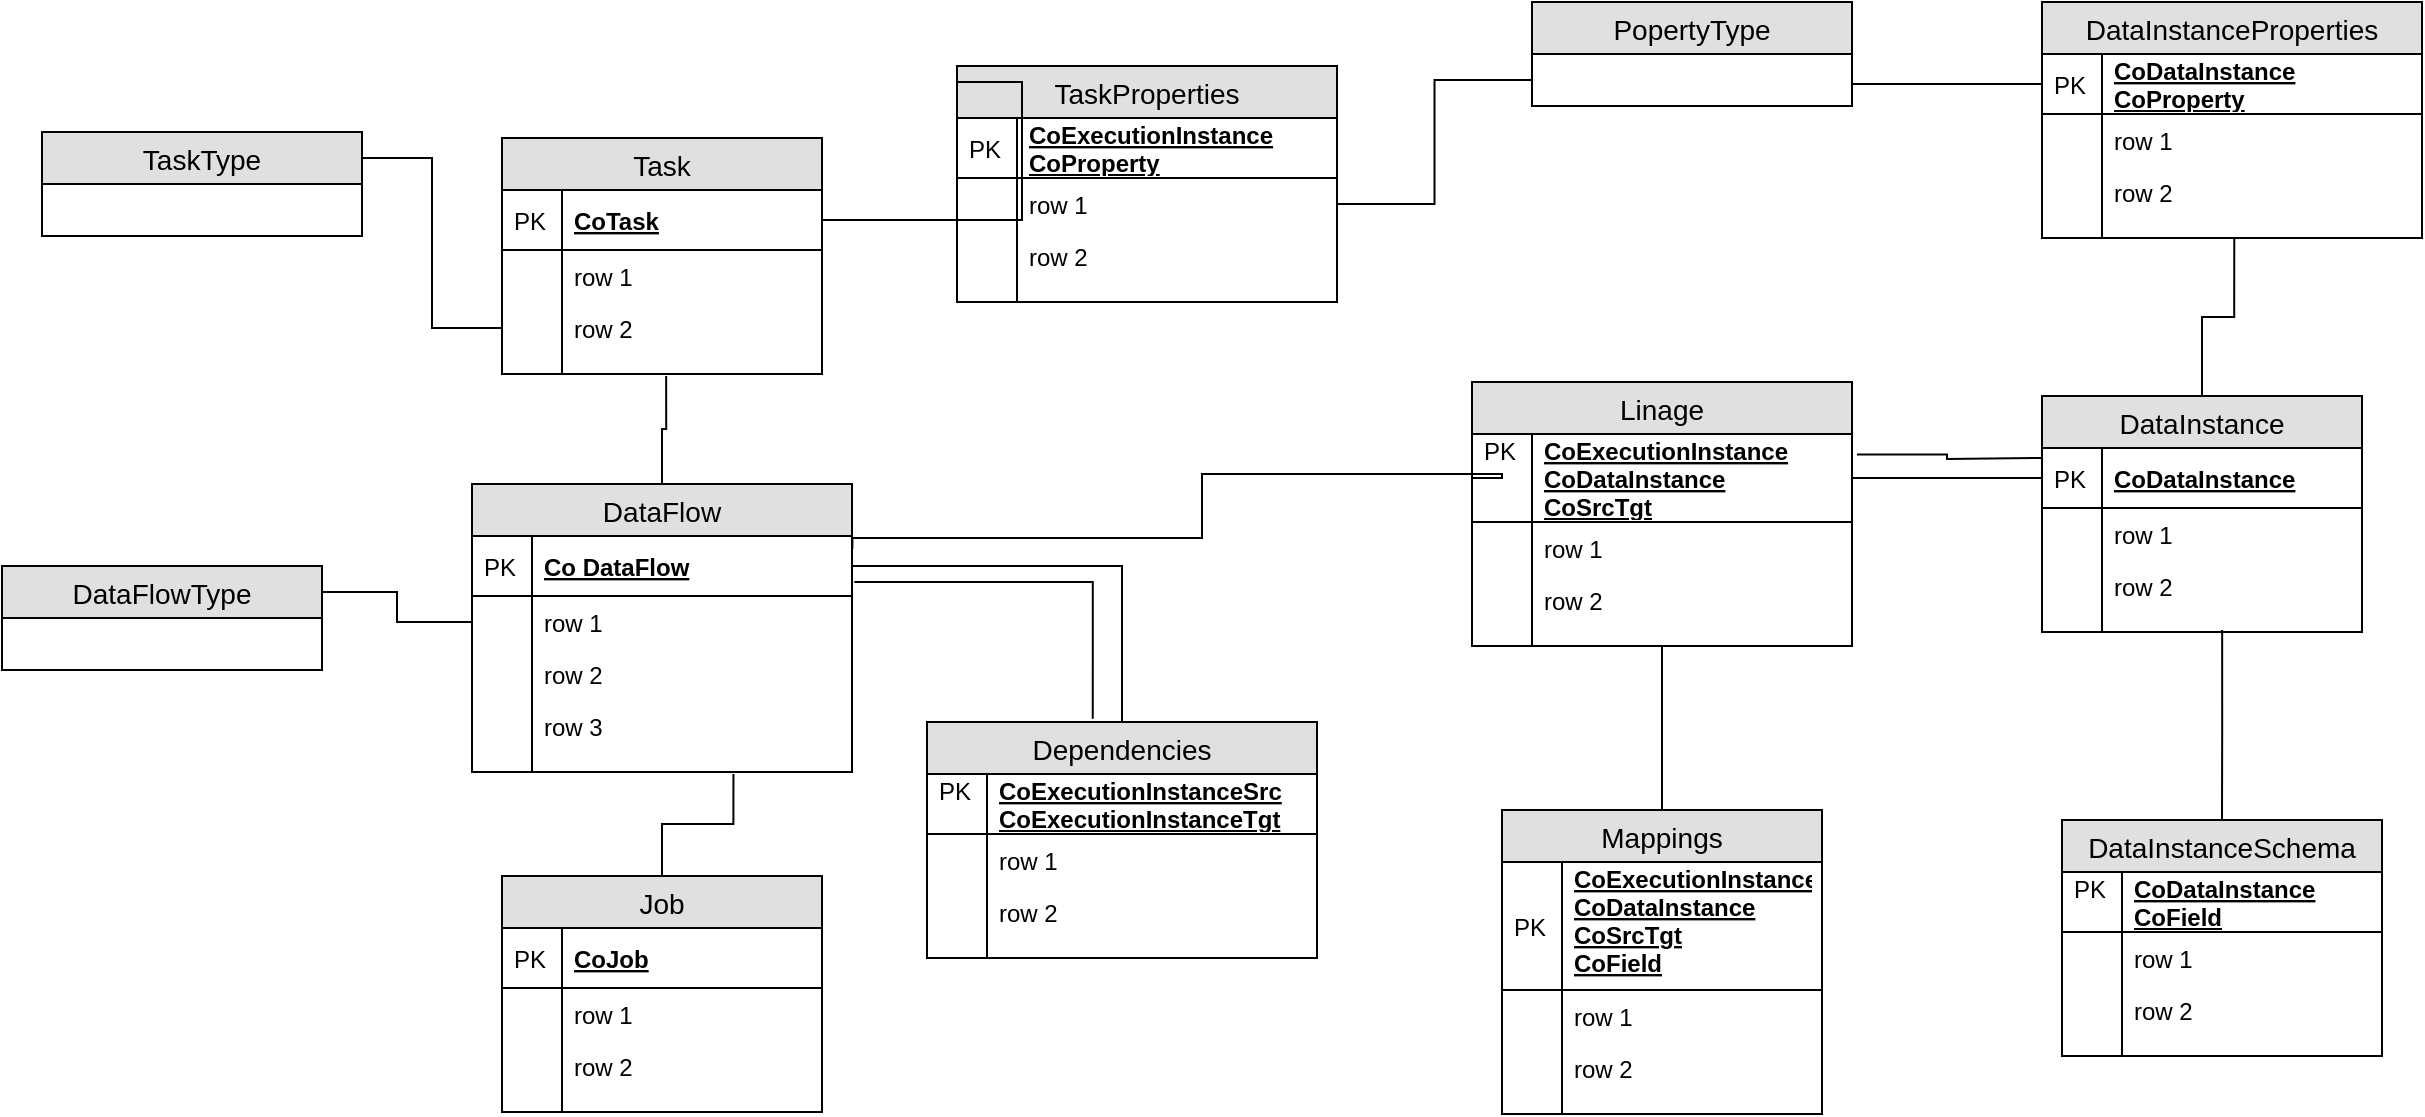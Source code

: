 <mxfile version="10.7.1" type="github"><diagram id="mMgrEiA7Ok8f881wWV8T" name="Page-1"><mxGraphModel dx="1350" dy="550" grid="1" gridSize="10" guides="1" tooltips="1" connect="1" arrows="1" fold="1" page="1" pageScale="1" pageWidth="2336" pageHeight="1654" math="0" shadow="0"><root><mxCell id="0"/><mxCell id="1" parent="0"/><mxCell id="DEgRnnVowmYZ0ATq1yuf-117" value="" style="edgeStyle=orthogonalEdgeStyle;rounded=0;orthogonalLoop=1;jettySize=auto;html=1;entryX=0.688;entryY=1.1;entryDx=0;entryDy=0;endArrow=none;endFill=0;entryPerimeter=0;" parent="1" source="DEgRnnVowmYZ0ATq1yuf-1" target="DEgRnnVowmYZ0ATq1yuf-25" edge="1"><mxGeometry relative="1" as="geometry"/></mxCell><mxCell id="DEgRnnVowmYZ0ATq1yuf-1" value="Job" style="swimlane;fontStyle=0;childLayout=stackLayout;horizontal=1;startSize=26;fillColor=#e0e0e0;horizontalStack=0;resizeParent=1;resizeParentMax=0;resizeLast=0;collapsible=1;marginBottom=0;swimlaneFillColor=#ffffff;align=center;fontSize=14;" parent="1" vertex="1"><mxGeometry x="290" y="469" width="160" height="118" as="geometry"/></mxCell><mxCell id="DEgRnnVowmYZ0ATq1yuf-2" value="CoJob" style="shape=partialRectangle;top=0;left=0;right=0;bottom=1;align=left;verticalAlign=middle;fillColor=none;spacingLeft=34;spacingRight=4;overflow=hidden;rotatable=0;points=[[0,0.5],[1,0.5]];portConstraint=eastwest;dropTarget=0;fontStyle=5;fontSize=12;" parent="DEgRnnVowmYZ0ATq1yuf-1" vertex="1"><mxGeometry y="26" width="160" height="30" as="geometry"/></mxCell><mxCell id="DEgRnnVowmYZ0ATq1yuf-3" value="PK" style="shape=partialRectangle;top=0;left=0;bottom=0;fillColor=none;align=left;verticalAlign=middle;spacingLeft=4;spacingRight=4;overflow=hidden;rotatable=0;points=[];portConstraint=eastwest;part=1;fontSize=12;" parent="DEgRnnVowmYZ0ATq1yuf-2" vertex="1" connectable="0"><mxGeometry width="30" height="30" as="geometry"/></mxCell><mxCell id="DEgRnnVowmYZ0ATq1yuf-4" value="row 1" style="shape=partialRectangle;top=0;left=0;right=0;bottom=0;align=left;verticalAlign=top;fillColor=none;spacingLeft=34;spacingRight=4;overflow=hidden;rotatable=0;points=[[0,0.5],[1,0.5]];portConstraint=eastwest;dropTarget=0;fontSize=12;" parent="DEgRnnVowmYZ0ATq1yuf-1" vertex="1"><mxGeometry y="56" width="160" height="26" as="geometry"/></mxCell><mxCell id="DEgRnnVowmYZ0ATq1yuf-5" value="" style="shape=partialRectangle;top=0;left=0;bottom=0;fillColor=none;align=left;verticalAlign=top;spacingLeft=4;spacingRight=4;overflow=hidden;rotatable=0;points=[];portConstraint=eastwest;part=1;fontSize=12;" parent="DEgRnnVowmYZ0ATq1yuf-4" vertex="1" connectable="0"><mxGeometry width="30" height="26" as="geometry"/></mxCell><mxCell id="DEgRnnVowmYZ0ATq1yuf-6" value="row 2" style="shape=partialRectangle;top=0;left=0;right=0;bottom=0;align=left;verticalAlign=top;fillColor=none;spacingLeft=34;spacingRight=4;overflow=hidden;rotatable=0;points=[[0,0.5],[1,0.5]];portConstraint=eastwest;dropTarget=0;fontSize=12;" parent="DEgRnnVowmYZ0ATq1yuf-1" vertex="1"><mxGeometry y="82" width="160" height="26" as="geometry"/></mxCell><mxCell id="DEgRnnVowmYZ0ATq1yuf-7" value="" style="shape=partialRectangle;top=0;left=0;bottom=0;fillColor=none;align=left;verticalAlign=top;spacingLeft=4;spacingRight=4;overflow=hidden;rotatable=0;points=[];portConstraint=eastwest;part=1;fontSize=12;" parent="DEgRnnVowmYZ0ATq1yuf-6" vertex="1" connectable="0"><mxGeometry width="30" height="26" as="geometry"/></mxCell><mxCell id="DEgRnnVowmYZ0ATq1yuf-10" value="" style="shape=partialRectangle;top=0;left=0;right=0;bottom=0;align=left;verticalAlign=top;fillColor=none;spacingLeft=34;spacingRight=4;overflow=hidden;rotatable=0;points=[[0,0.5],[1,0.5]];portConstraint=eastwest;dropTarget=0;fontSize=12;" parent="DEgRnnVowmYZ0ATq1yuf-1" vertex="1"><mxGeometry y="108" width="160" height="10" as="geometry"/></mxCell><mxCell id="DEgRnnVowmYZ0ATq1yuf-11" value="" style="shape=partialRectangle;top=0;left=0;bottom=0;fillColor=none;align=left;verticalAlign=top;spacingLeft=4;spacingRight=4;overflow=hidden;rotatable=0;points=[];portConstraint=eastwest;part=1;fontSize=12;" parent="DEgRnnVowmYZ0ATq1yuf-10" vertex="1" connectable="0"><mxGeometry width="30" height="10" as="geometry"/></mxCell><mxCell id="DEgRnnVowmYZ0ATq1yuf-16" value="DataFlow" style="swimlane;fontStyle=0;childLayout=stackLayout;horizontal=1;startSize=26;fillColor=#e0e0e0;horizontalStack=0;resizeParent=1;resizeParentMax=0;resizeLast=0;collapsible=1;marginBottom=0;swimlaneFillColor=#ffffff;align=center;fontSize=14;" parent="1" vertex="1"><mxGeometry x="275" y="273" width="190" height="144" as="geometry"/></mxCell><mxCell id="DEgRnnVowmYZ0ATq1yuf-17" value="Co DataFlow" style="shape=partialRectangle;top=0;left=0;right=0;bottom=1;align=left;verticalAlign=middle;fillColor=none;spacingLeft=34;spacingRight=4;overflow=hidden;rotatable=0;points=[[0,0.5],[1,0.5]];portConstraint=eastwest;dropTarget=0;fontStyle=5;fontSize=12;" parent="DEgRnnVowmYZ0ATq1yuf-16" vertex="1"><mxGeometry y="26" width="190" height="30" as="geometry"/></mxCell><mxCell id="DEgRnnVowmYZ0ATq1yuf-18" value="PK" style="shape=partialRectangle;top=0;left=0;bottom=0;fillColor=none;align=left;verticalAlign=middle;spacingLeft=4;spacingRight=4;overflow=hidden;rotatable=0;points=[];portConstraint=eastwest;part=1;fontSize=12;" parent="DEgRnnVowmYZ0ATq1yuf-17" vertex="1" connectable="0"><mxGeometry width="30" height="30" as="geometry"/></mxCell><mxCell id="DEgRnnVowmYZ0ATq1yuf-19" value="row 1" style="shape=partialRectangle;top=0;left=0;right=0;bottom=0;align=left;verticalAlign=top;fillColor=none;spacingLeft=34;spacingRight=4;overflow=hidden;rotatable=0;points=[[0,0.5],[1,0.5]];portConstraint=eastwest;dropTarget=0;fontSize=12;" parent="DEgRnnVowmYZ0ATq1yuf-16" vertex="1"><mxGeometry y="56" width="190" height="26" as="geometry"/></mxCell><mxCell id="DEgRnnVowmYZ0ATq1yuf-20" value="" style="shape=partialRectangle;top=0;left=0;bottom=0;fillColor=none;align=left;verticalAlign=top;spacingLeft=4;spacingRight=4;overflow=hidden;rotatable=0;points=[];portConstraint=eastwest;part=1;fontSize=12;" parent="DEgRnnVowmYZ0ATq1yuf-19" vertex="1" connectable="0"><mxGeometry width="30" height="26" as="geometry"/></mxCell><mxCell id="DEgRnnVowmYZ0ATq1yuf-21" value="row 2" style="shape=partialRectangle;top=0;left=0;right=0;bottom=0;align=left;verticalAlign=top;fillColor=none;spacingLeft=34;spacingRight=4;overflow=hidden;rotatable=0;points=[[0,0.5],[1,0.5]];portConstraint=eastwest;dropTarget=0;fontSize=12;" parent="DEgRnnVowmYZ0ATq1yuf-16" vertex="1"><mxGeometry y="82" width="190" height="26" as="geometry"/></mxCell><mxCell id="DEgRnnVowmYZ0ATq1yuf-22" value="" style="shape=partialRectangle;top=0;left=0;bottom=0;fillColor=none;align=left;verticalAlign=top;spacingLeft=4;spacingRight=4;overflow=hidden;rotatable=0;points=[];portConstraint=eastwest;part=1;fontSize=12;" parent="DEgRnnVowmYZ0ATq1yuf-21" vertex="1" connectable="0"><mxGeometry width="30" height="26" as="geometry"/></mxCell><mxCell id="DEgRnnVowmYZ0ATq1yuf-23" value="row 3" style="shape=partialRectangle;top=0;left=0;right=0;bottom=0;align=left;verticalAlign=top;fillColor=none;spacingLeft=34;spacingRight=4;overflow=hidden;rotatable=0;points=[[0,0.5],[1,0.5]];portConstraint=eastwest;dropTarget=0;fontSize=12;" parent="DEgRnnVowmYZ0ATq1yuf-16" vertex="1"><mxGeometry y="108" width="190" height="26" as="geometry"/></mxCell><mxCell id="DEgRnnVowmYZ0ATq1yuf-24" value="" style="shape=partialRectangle;top=0;left=0;bottom=0;fillColor=none;align=left;verticalAlign=top;spacingLeft=4;spacingRight=4;overflow=hidden;rotatable=0;points=[];portConstraint=eastwest;part=1;fontSize=12;" parent="DEgRnnVowmYZ0ATq1yuf-23" vertex="1" connectable="0"><mxGeometry width="30" height="26" as="geometry"/></mxCell><mxCell id="DEgRnnVowmYZ0ATq1yuf-25" value="" style="shape=partialRectangle;top=0;left=0;right=0;bottom=0;align=left;verticalAlign=top;fillColor=none;spacingLeft=34;spacingRight=4;overflow=hidden;rotatable=0;points=[[0,0.5],[1,0.5]];portConstraint=eastwest;dropTarget=0;fontSize=12;" parent="DEgRnnVowmYZ0ATq1yuf-16" vertex="1"><mxGeometry y="134" width="190" height="10" as="geometry"/></mxCell><mxCell id="DEgRnnVowmYZ0ATq1yuf-26" value="" style="shape=partialRectangle;top=0;left=0;bottom=0;fillColor=none;align=left;verticalAlign=top;spacingLeft=4;spacingRight=4;overflow=hidden;rotatable=0;points=[];portConstraint=eastwest;part=1;fontSize=12;" parent="DEgRnnVowmYZ0ATq1yuf-25" vertex="1" connectable="0"><mxGeometry width="30" height="10" as="geometry"/></mxCell><mxCell id="DEgRnnVowmYZ0ATq1yuf-118" style="edgeStyle=orthogonalEdgeStyle;rounded=0;orthogonalLoop=1;jettySize=auto;html=1;exitX=0.513;exitY=1.1;exitDx=0;exitDy=0;entryX=0.5;entryY=0;entryDx=0;entryDy=0;endArrow=none;endFill=0;exitPerimeter=0;" parent="1" source="DEgRnnVowmYZ0ATq1yuf-36" target="DEgRnnVowmYZ0ATq1yuf-16" edge="1"><mxGeometry relative="1" as="geometry"/></mxCell><mxCell id="DEgRnnVowmYZ0ATq1yuf-27" value="Task" style="swimlane;fontStyle=0;childLayout=stackLayout;horizontal=1;startSize=26;fillColor=#e0e0e0;horizontalStack=0;resizeParent=1;resizeParentMax=0;resizeLast=0;collapsible=1;marginBottom=0;swimlaneFillColor=#ffffff;align=center;fontSize=14;" parent="1" vertex="1"><mxGeometry x="290" y="100" width="160" height="118" as="geometry"/></mxCell><mxCell id="DEgRnnVowmYZ0ATq1yuf-28" value="CoTask" style="shape=partialRectangle;top=0;left=0;right=0;bottom=1;align=left;verticalAlign=middle;fillColor=none;spacingLeft=34;spacingRight=4;overflow=hidden;rotatable=0;points=[[0,0.5],[1,0.5]];portConstraint=eastwest;dropTarget=0;fontStyle=5;fontSize=12;" parent="DEgRnnVowmYZ0ATq1yuf-27" vertex="1"><mxGeometry y="26" width="160" height="30" as="geometry"/></mxCell><mxCell id="DEgRnnVowmYZ0ATq1yuf-29" value="PK" style="shape=partialRectangle;top=0;left=0;bottom=0;fillColor=none;align=left;verticalAlign=middle;spacingLeft=4;spacingRight=4;overflow=hidden;rotatable=0;points=[];portConstraint=eastwest;part=1;fontSize=12;" parent="DEgRnnVowmYZ0ATq1yuf-28" vertex="1" connectable="0"><mxGeometry width="30" height="30" as="geometry"/></mxCell><mxCell id="DEgRnnVowmYZ0ATq1yuf-30" value="row 1" style="shape=partialRectangle;top=0;left=0;right=0;bottom=0;align=left;verticalAlign=top;fillColor=none;spacingLeft=34;spacingRight=4;overflow=hidden;rotatable=0;points=[[0,0.5],[1,0.5]];portConstraint=eastwest;dropTarget=0;fontSize=12;" parent="DEgRnnVowmYZ0ATq1yuf-27" vertex="1"><mxGeometry y="56" width="160" height="26" as="geometry"/></mxCell><mxCell id="DEgRnnVowmYZ0ATq1yuf-31" value="" style="shape=partialRectangle;top=0;left=0;bottom=0;fillColor=none;align=left;verticalAlign=top;spacingLeft=4;spacingRight=4;overflow=hidden;rotatable=0;points=[];portConstraint=eastwest;part=1;fontSize=12;" parent="DEgRnnVowmYZ0ATq1yuf-30" vertex="1" connectable="0"><mxGeometry width="30" height="26" as="geometry"/></mxCell><mxCell id="DEgRnnVowmYZ0ATq1yuf-32" value="row 2" style="shape=partialRectangle;top=0;left=0;right=0;bottom=0;align=left;verticalAlign=top;fillColor=none;spacingLeft=34;spacingRight=4;overflow=hidden;rotatable=0;points=[[0,0.5],[1,0.5]];portConstraint=eastwest;dropTarget=0;fontSize=12;" parent="DEgRnnVowmYZ0ATq1yuf-27" vertex="1"><mxGeometry y="82" width="160" height="26" as="geometry"/></mxCell><mxCell id="DEgRnnVowmYZ0ATq1yuf-33" value="" style="shape=partialRectangle;top=0;left=0;bottom=0;fillColor=none;align=left;verticalAlign=top;spacingLeft=4;spacingRight=4;overflow=hidden;rotatable=0;points=[];portConstraint=eastwest;part=1;fontSize=12;" parent="DEgRnnVowmYZ0ATq1yuf-32" vertex="1" connectable="0"><mxGeometry width="30" height="26" as="geometry"/></mxCell><mxCell id="DEgRnnVowmYZ0ATq1yuf-36" value="" style="shape=partialRectangle;top=0;left=0;right=0;bottom=0;align=left;verticalAlign=top;fillColor=none;spacingLeft=34;spacingRight=4;overflow=hidden;rotatable=0;points=[[0,0.5],[1,0.5]];portConstraint=eastwest;dropTarget=0;fontSize=12;" parent="DEgRnnVowmYZ0ATq1yuf-27" vertex="1"><mxGeometry y="108" width="160" height="10" as="geometry"/></mxCell><mxCell id="DEgRnnVowmYZ0ATq1yuf-37" value="" style="shape=partialRectangle;top=0;left=0;bottom=0;fillColor=none;align=left;verticalAlign=top;spacingLeft=4;spacingRight=4;overflow=hidden;rotatable=0;points=[];portConstraint=eastwest;part=1;fontSize=12;" parent="DEgRnnVowmYZ0ATq1yuf-36" vertex="1" connectable="0"><mxGeometry width="30" height="10" as="geometry"/></mxCell><mxCell id="DEgRnnVowmYZ0ATq1yuf-38" value="Dependencies" style="swimlane;fontStyle=0;childLayout=stackLayout;horizontal=1;startSize=26;fillColor=#e0e0e0;horizontalStack=0;resizeParent=1;resizeParentMax=0;resizeLast=0;collapsible=1;marginBottom=0;swimlaneFillColor=#ffffff;align=center;fontSize=14;" parent="1" vertex="1"><mxGeometry x="502.5" y="392" width="195" height="118" as="geometry"/></mxCell><mxCell id="DEgRnnVowmYZ0ATq1yuf-39" value="CoExecutionInstanceSrc&#10;CoExecutionInstanceTgt&#10;" style="shape=partialRectangle;top=0;left=0;right=0;bottom=1;align=left;verticalAlign=middle;fillColor=none;spacingLeft=34;spacingRight=4;overflow=hidden;rotatable=0;points=[[0,0.5],[1,0.5]];portConstraint=eastwest;dropTarget=0;fontStyle=5;fontSize=12;" parent="DEgRnnVowmYZ0ATq1yuf-38" vertex="1"><mxGeometry y="26" width="195" height="30" as="geometry"/></mxCell><mxCell id="DEgRnnVowmYZ0ATq1yuf-40" value="PK&#10;" style="shape=partialRectangle;top=0;left=0;bottom=0;fillColor=none;align=left;verticalAlign=middle;spacingLeft=4;spacingRight=4;overflow=hidden;rotatable=0;points=[];portConstraint=eastwest;part=1;fontSize=12;" parent="DEgRnnVowmYZ0ATq1yuf-39" vertex="1" connectable="0"><mxGeometry width="30" height="30" as="geometry"/></mxCell><mxCell id="DEgRnnVowmYZ0ATq1yuf-41" value="row 1" style="shape=partialRectangle;top=0;left=0;right=0;bottom=0;align=left;verticalAlign=top;fillColor=none;spacingLeft=34;spacingRight=4;overflow=hidden;rotatable=0;points=[[0,0.5],[1,0.5]];portConstraint=eastwest;dropTarget=0;fontSize=12;" parent="DEgRnnVowmYZ0ATq1yuf-38" vertex="1"><mxGeometry y="56" width="195" height="26" as="geometry"/></mxCell><mxCell id="DEgRnnVowmYZ0ATq1yuf-42" value="" style="shape=partialRectangle;top=0;left=0;bottom=0;fillColor=none;align=left;verticalAlign=top;spacingLeft=4;spacingRight=4;overflow=hidden;rotatable=0;points=[];portConstraint=eastwest;part=1;fontSize=12;" parent="DEgRnnVowmYZ0ATq1yuf-41" vertex="1" connectable="0"><mxGeometry width="30" height="26" as="geometry"/></mxCell><mxCell id="DEgRnnVowmYZ0ATq1yuf-43" value="row 2" style="shape=partialRectangle;top=0;left=0;right=0;bottom=0;align=left;verticalAlign=top;fillColor=none;spacingLeft=34;spacingRight=4;overflow=hidden;rotatable=0;points=[[0,0.5],[1,0.5]];portConstraint=eastwest;dropTarget=0;fontSize=12;" parent="DEgRnnVowmYZ0ATq1yuf-38" vertex="1"><mxGeometry y="82" width="195" height="26" as="geometry"/></mxCell><mxCell id="DEgRnnVowmYZ0ATq1yuf-44" value="" style="shape=partialRectangle;top=0;left=0;bottom=0;fillColor=none;align=left;verticalAlign=top;spacingLeft=4;spacingRight=4;overflow=hidden;rotatable=0;points=[];portConstraint=eastwest;part=1;fontSize=12;" parent="DEgRnnVowmYZ0ATq1yuf-43" vertex="1" connectable="0"><mxGeometry width="30" height="26" as="geometry"/></mxCell><mxCell id="DEgRnnVowmYZ0ATq1yuf-47" value="" style="shape=partialRectangle;top=0;left=0;right=0;bottom=0;align=left;verticalAlign=top;fillColor=none;spacingLeft=34;spacingRight=4;overflow=hidden;rotatable=0;points=[[0,0.5],[1,0.5]];portConstraint=eastwest;dropTarget=0;fontSize=12;" parent="DEgRnnVowmYZ0ATq1yuf-38" vertex="1"><mxGeometry y="108" width="195" height="10" as="geometry"/></mxCell><mxCell id="DEgRnnVowmYZ0ATq1yuf-48" value="" style="shape=partialRectangle;top=0;left=0;bottom=0;fillColor=none;align=left;verticalAlign=top;spacingLeft=4;spacingRight=4;overflow=hidden;rotatable=0;points=[];portConstraint=eastwest;part=1;fontSize=12;" parent="DEgRnnVowmYZ0ATq1yuf-47" vertex="1" connectable="0"><mxGeometry width="30" height="10" as="geometry"/></mxCell><mxCell id="DEgRnnVowmYZ0ATq1yuf-163" style="edgeStyle=orthogonalEdgeStyle;rounded=0;orthogonalLoop=1;jettySize=auto;html=1;exitX=0.5;exitY=0;exitDx=0;exitDy=0;entryX=0.506;entryY=1;entryDx=0;entryDy=0;entryPerimeter=0;endArrow=none;endFill=0;" parent="1" source="DEgRnnVowmYZ0ATq1yuf-73" target="DEgRnnVowmYZ0ATq1yuf-104" edge="1"><mxGeometry relative="1" as="geometry"/></mxCell><mxCell id="DEgRnnVowmYZ0ATq1yuf-73" value="DataInstance" style="swimlane;fontStyle=0;childLayout=stackLayout;horizontal=1;startSize=26;fillColor=#e0e0e0;horizontalStack=0;resizeParent=1;resizeParentMax=0;resizeLast=0;collapsible=1;marginBottom=0;swimlaneFillColor=#ffffff;align=center;fontSize=14;" parent="1" vertex="1"><mxGeometry x="1060" y="229" width="160" height="118" as="geometry"/></mxCell><mxCell id="DEgRnnVowmYZ0ATq1yuf-74" value="CoDataInstance" style="shape=partialRectangle;top=0;left=0;right=0;bottom=1;align=left;verticalAlign=middle;fillColor=none;spacingLeft=34;spacingRight=4;overflow=hidden;rotatable=0;points=[[0,0.5],[1,0.5]];portConstraint=eastwest;dropTarget=0;fontStyle=5;fontSize=12;" parent="DEgRnnVowmYZ0ATq1yuf-73" vertex="1"><mxGeometry y="26" width="160" height="30" as="geometry"/></mxCell><mxCell id="DEgRnnVowmYZ0ATq1yuf-75" value="PK" style="shape=partialRectangle;top=0;left=0;bottom=0;fillColor=none;align=left;verticalAlign=middle;spacingLeft=4;spacingRight=4;overflow=hidden;rotatable=0;points=[];portConstraint=eastwest;part=1;fontSize=12;" parent="DEgRnnVowmYZ0ATq1yuf-74" vertex="1" connectable="0"><mxGeometry width="30" height="30" as="geometry"/></mxCell><mxCell id="DEgRnnVowmYZ0ATq1yuf-76" value="row 1" style="shape=partialRectangle;top=0;left=0;right=0;bottom=0;align=left;verticalAlign=top;fillColor=none;spacingLeft=34;spacingRight=4;overflow=hidden;rotatable=0;points=[[0,0.5],[1,0.5]];portConstraint=eastwest;dropTarget=0;fontSize=12;" parent="DEgRnnVowmYZ0ATq1yuf-73" vertex="1"><mxGeometry y="56" width="160" height="26" as="geometry"/></mxCell><mxCell id="DEgRnnVowmYZ0ATq1yuf-77" value="" style="shape=partialRectangle;top=0;left=0;bottom=0;fillColor=none;align=left;verticalAlign=top;spacingLeft=4;spacingRight=4;overflow=hidden;rotatable=0;points=[];portConstraint=eastwest;part=1;fontSize=12;" parent="DEgRnnVowmYZ0ATq1yuf-76" vertex="1" connectable="0"><mxGeometry width="30" height="26" as="geometry"/></mxCell><mxCell id="DEgRnnVowmYZ0ATq1yuf-78" value="row 2" style="shape=partialRectangle;top=0;left=0;right=0;bottom=0;align=left;verticalAlign=top;fillColor=none;spacingLeft=34;spacingRight=4;overflow=hidden;rotatable=0;points=[[0,0.5],[1,0.5]];portConstraint=eastwest;dropTarget=0;fontSize=12;" parent="DEgRnnVowmYZ0ATq1yuf-73" vertex="1"><mxGeometry y="82" width="160" height="26" as="geometry"/></mxCell><mxCell id="DEgRnnVowmYZ0ATq1yuf-79" value="" style="shape=partialRectangle;top=0;left=0;bottom=0;fillColor=none;align=left;verticalAlign=top;spacingLeft=4;spacingRight=4;overflow=hidden;rotatable=0;points=[];portConstraint=eastwest;part=1;fontSize=12;" parent="DEgRnnVowmYZ0ATq1yuf-78" vertex="1" connectable="0"><mxGeometry width="30" height="26" as="geometry"/></mxCell><mxCell id="DEgRnnVowmYZ0ATq1yuf-82" value="" style="shape=partialRectangle;top=0;left=0;right=0;bottom=0;align=left;verticalAlign=top;fillColor=none;spacingLeft=34;spacingRight=4;overflow=hidden;rotatable=0;points=[[0,0.5],[1,0.5]];portConstraint=eastwest;dropTarget=0;fontSize=12;" parent="DEgRnnVowmYZ0ATq1yuf-73" vertex="1"><mxGeometry y="108" width="160" height="10" as="geometry"/></mxCell><mxCell id="DEgRnnVowmYZ0ATq1yuf-83" value="" style="shape=partialRectangle;top=0;left=0;bottom=0;fillColor=none;align=left;verticalAlign=top;spacingLeft=4;spacingRight=4;overflow=hidden;rotatable=0;points=[];portConstraint=eastwest;part=1;fontSize=12;" parent="DEgRnnVowmYZ0ATq1yuf-82" vertex="1" connectable="0"><mxGeometry width="30" height="10" as="geometry"/></mxCell><mxCell id="DEgRnnVowmYZ0ATq1yuf-178" value="" style="edgeStyle=orthogonalEdgeStyle;rounded=0;orthogonalLoop=1;jettySize=auto;html=1;endArrow=none;endFill=0;" parent="1" source="DEgRnnVowmYZ0ATq1yuf-84" target="DEgRnnVowmYZ0ATq1yuf-128" edge="1"><mxGeometry relative="1" as="geometry"/></mxCell><mxCell id="DEgRnnVowmYZ0ATq1yuf-84" value="Linage" style="swimlane;fontStyle=0;childLayout=stackLayout;horizontal=1;startSize=26;fillColor=#e0e0e0;horizontalStack=0;resizeParent=1;resizeParentMax=0;resizeLast=0;collapsible=1;marginBottom=0;swimlaneFillColor=#ffffff;align=center;fontSize=14;" parent="1" vertex="1"><mxGeometry x="775" y="222" width="190" height="132" as="geometry"><mxRectangle x="790" y="227" width="70" height="26" as="alternateBounds"/></mxGeometry></mxCell><mxCell id="DEgRnnVowmYZ0ATq1yuf-85" value="CoExecutionInstance&#10;CoDataInstance&#10;CoSrcTgt&#10;" style="shape=partialRectangle;top=0;left=0;right=0;bottom=1;align=left;verticalAlign=middle;fillColor=none;spacingLeft=34;spacingRight=4;overflow=hidden;rotatable=0;points=[[0,0.5],[1,0.5]];portConstraint=eastwest;dropTarget=0;fontStyle=5;fontSize=12;" parent="DEgRnnVowmYZ0ATq1yuf-84" vertex="1"><mxGeometry y="26" width="190" height="44" as="geometry"/></mxCell><mxCell id="DEgRnnVowmYZ0ATq1yuf-86" value="PK&#10;&#10;" style="shape=partialRectangle;top=0;left=0;bottom=0;fillColor=none;align=left;verticalAlign=middle;spacingLeft=4;spacingRight=4;overflow=hidden;rotatable=0;points=[];portConstraint=eastwest;part=1;fontSize=12;" parent="DEgRnnVowmYZ0ATq1yuf-85" vertex="1" connectable="0"><mxGeometry width="30" height="44" as="geometry"/></mxCell><mxCell id="DEgRnnVowmYZ0ATq1yuf-87" value="row 1" style="shape=partialRectangle;top=0;left=0;right=0;bottom=0;align=left;verticalAlign=top;fillColor=none;spacingLeft=34;spacingRight=4;overflow=hidden;rotatable=0;points=[[0,0.5],[1,0.5]];portConstraint=eastwest;dropTarget=0;fontSize=12;" parent="DEgRnnVowmYZ0ATq1yuf-84" vertex="1"><mxGeometry y="70" width="190" height="26" as="geometry"/></mxCell><mxCell id="DEgRnnVowmYZ0ATq1yuf-88" value="" style="shape=partialRectangle;top=0;left=0;bottom=0;fillColor=none;align=left;verticalAlign=top;spacingLeft=4;spacingRight=4;overflow=hidden;rotatable=0;points=[];portConstraint=eastwest;part=1;fontSize=12;" parent="DEgRnnVowmYZ0ATq1yuf-87" vertex="1" connectable="0"><mxGeometry width="30" height="26" as="geometry"/></mxCell><mxCell id="DEgRnnVowmYZ0ATq1yuf-89" value="row 2" style="shape=partialRectangle;top=0;left=0;right=0;bottom=0;align=left;verticalAlign=top;fillColor=none;spacingLeft=34;spacingRight=4;overflow=hidden;rotatable=0;points=[[0,0.5],[1,0.5]];portConstraint=eastwest;dropTarget=0;fontSize=12;" parent="DEgRnnVowmYZ0ATq1yuf-84" vertex="1"><mxGeometry y="96" width="190" height="26" as="geometry"/></mxCell><mxCell id="DEgRnnVowmYZ0ATq1yuf-90" value="" style="shape=partialRectangle;top=0;left=0;bottom=0;fillColor=none;align=left;verticalAlign=top;spacingLeft=4;spacingRight=4;overflow=hidden;rotatable=0;points=[];portConstraint=eastwest;part=1;fontSize=12;" parent="DEgRnnVowmYZ0ATq1yuf-89" vertex="1" connectable="0"><mxGeometry width="30" height="26" as="geometry"/></mxCell><mxCell id="DEgRnnVowmYZ0ATq1yuf-93" value="" style="shape=partialRectangle;top=0;left=0;right=0;bottom=0;align=left;verticalAlign=top;fillColor=none;spacingLeft=34;spacingRight=4;overflow=hidden;rotatable=0;points=[[0,0.5],[1,0.5]];portConstraint=eastwest;dropTarget=0;fontSize=12;" parent="DEgRnnVowmYZ0ATq1yuf-84" vertex="1"><mxGeometry y="122" width="190" height="10" as="geometry"/></mxCell><mxCell id="DEgRnnVowmYZ0ATq1yuf-94" value="" style="shape=partialRectangle;top=0;left=0;bottom=0;fillColor=none;align=left;verticalAlign=top;spacingLeft=4;spacingRight=4;overflow=hidden;rotatable=0;points=[];portConstraint=eastwest;part=1;fontSize=12;" parent="DEgRnnVowmYZ0ATq1yuf-93" vertex="1" connectable="0"><mxGeometry width="30" height="10" as="geometry"/></mxCell><mxCell id="DEgRnnVowmYZ0ATq1yuf-95" value="DataInstanceProperties" style="swimlane;fontStyle=0;childLayout=stackLayout;horizontal=1;startSize=26;fillColor=#e0e0e0;horizontalStack=0;resizeParent=1;resizeParentMax=0;resizeLast=0;collapsible=1;marginBottom=0;swimlaneFillColor=#ffffff;align=center;fontSize=14;" parent="1" vertex="1"><mxGeometry x="1060" y="32" width="190" height="118" as="geometry"/></mxCell><mxCell id="DEgRnnVowmYZ0ATq1yuf-96" value="CoDataInstance&#10;CoProperty&#10;" style="shape=partialRectangle;top=0;left=0;right=0;bottom=1;align=left;verticalAlign=middle;fillColor=none;spacingLeft=34;spacingRight=4;overflow=hidden;rotatable=0;points=[[0,0.5],[1,0.5]];portConstraint=eastwest;dropTarget=0;fontStyle=5;fontSize=12;" parent="DEgRnnVowmYZ0ATq1yuf-95" vertex="1"><mxGeometry y="26" width="190" height="30" as="geometry"/></mxCell><mxCell id="DEgRnnVowmYZ0ATq1yuf-97" value="PK" style="shape=partialRectangle;top=0;left=0;bottom=0;fillColor=none;align=left;verticalAlign=middle;spacingLeft=4;spacingRight=4;overflow=hidden;rotatable=0;points=[];portConstraint=eastwest;part=1;fontSize=12;" parent="DEgRnnVowmYZ0ATq1yuf-96" vertex="1" connectable="0"><mxGeometry width="30" height="30" as="geometry"/></mxCell><mxCell id="DEgRnnVowmYZ0ATq1yuf-98" value="row 1" style="shape=partialRectangle;top=0;left=0;right=0;bottom=0;align=left;verticalAlign=top;fillColor=none;spacingLeft=34;spacingRight=4;overflow=hidden;rotatable=0;points=[[0,0.5],[1,0.5]];portConstraint=eastwest;dropTarget=0;fontSize=12;" parent="DEgRnnVowmYZ0ATq1yuf-95" vertex="1"><mxGeometry y="56" width="190" height="26" as="geometry"/></mxCell><mxCell id="DEgRnnVowmYZ0ATq1yuf-99" value="" style="shape=partialRectangle;top=0;left=0;bottom=0;fillColor=none;align=left;verticalAlign=top;spacingLeft=4;spacingRight=4;overflow=hidden;rotatable=0;points=[];portConstraint=eastwest;part=1;fontSize=12;" parent="DEgRnnVowmYZ0ATq1yuf-98" vertex="1" connectable="0"><mxGeometry width="30" height="26" as="geometry"/></mxCell><mxCell id="DEgRnnVowmYZ0ATq1yuf-100" value="row 2" style="shape=partialRectangle;top=0;left=0;right=0;bottom=0;align=left;verticalAlign=top;fillColor=none;spacingLeft=34;spacingRight=4;overflow=hidden;rotatable=0;points=[[0,0.5],[1,0.5]];portConstraint=eastwest;dropTarget=0;fontSize=12;" parent="DEgRnnVowmYZ0ATq1yuf-95" vertex="1"><mxGeometry y="82" width="190" height="26" as="geometry"/></mxCell><mxCell id="DEgRnnVowmYZ0ATq1yuf-101" value="" style="shape=partialRectangle;top=0;left=0;bottom=0;fillColor=none;align=left;verticalAlign=top;spacingLeft=4;spacingRight=4;overflow=hidden;rotatable=0;points=[];portConstraint=eastwest;part=1;fontSize=12;" parent="DEgRnnVowmYZ0ATq1yuf-100" vertex="1" connectable="0"><mxGeometry width="30" height="26" as="geometry"/></mxCell><mxCell id="DEgRnnVowmYZ0ATq1yuf-104" value="" style="shape=partialRectangle;top=0;left=0;right=0;bottom=0;align=left;verticalAlign=top;fillColor=none;spacingLeft=34;spacingRight=4;overflow=hidden;rotatable=0;points=[[0,0.5],[1,0.5]];portConstraint=eastwest;dropTarget=0;fontSize=12;" parent="DEgRnnVowmYZ0ATq1yuf-95" vertex="1"><mxGeometry y="108" width="190" height="10" as="geometry"/></mxCell><mxCell id="DEgRnnVowmYZ0ATq1yuf-105" value="" style="shape=partialRectangle;top=0;left=0;bottom=0;fillColor=none;align=left;verticalAlign=top;spacingLeft=4;spacingRight=4;overflow=hidden;rotatable=0;points=[];portConstraint=eastwest;part=1;fontSize=12;" parent="DEgRnnVowmYZ0ATq1yuf-104" vertex="1" connectable="0"><mxGeometry width="30" height="10" as="geometry"/></mxCell><mxCell id="DEgRnnVowmYZ0ATq1yuf-106" value="DataFlowType" style="swimlane;fontStyle=0;childLayout=stackLayout;horizontal=1;startSize=26;fillColor=#e0e0e0;horizontalStack=0;resizeParent=1;resizeParentMax=0;resizeLast=0;collapsible=1;marginBottom=0;swimlaneFillColor=#ffffff;align=center;fontSize=14;" parent="1" vertex="1"><mxGeometry x="40" y="314" width="160" height="52" as="geometry"/></mxCell><mxCell id="DEgRnnVowmYZ0ATq1yuf-110" value="TaskType" style="swimlane;fontStyle=0;childLayout=stackLayout;horizontal=1;startSize=26;fillColor=#e0e0e0;horizontalStack=0;resizeParent=1;resizeParentMax=0;resizeLast=0;collapsible=1;marginBottom=0;swimlaneFillColor=#ffffff;align=center;fontSize=14;" parent="1" vertex="1"><mxGeometry x="60" y="97" width="160" height="52" as="geometry"/></mxCell><mxCell id="DEgRnnVowmYZ0ATq1yuf-120" style="edgeStyle=orthogonalEdgeStyle;rounded=0;orthogonalLoop=1;jettySize=auto;html=1;entryX=0.5;entryY=0;entryDx=0;entryDy=0;endArrow=none;endFill=0;exitX=1;exitY=0.5;exitDx=0;exitDy=0;" parent="1" target="DEgRnnVowmYZ0ATq1yuf-38" edge="1" source="DEgRnnVowmYZ0ATq1yuf-17"><mxGeometry relative="1" as="geometry"><mxPoint x="495" y="314" as="sourcePoint"/></mxGeometry></mxCell><mxCell id="DEgRnnVowmYZ0ATq1yuf-121" style="edgeStyle=orthogonalEdgeStyle;rounded=0;orthogonalLoop=1;jettySize=auto;html=1;exitX=1.006;exitY=0.767;exitDx=0;exitDy=0;entryX=0.425;entryY=-0.014;entryDx=0;entryDy=0;entryPerimeter=0;endArrow=none;endFill=0;exitPerimeter=0;" parent="1" source="DEgRnnVowmYZ0ATq1yuf-17" target="DEgRnnVowmYZ0ATq1yuf-38" edge="1"><mxGeometry relative="1" as="geometry"/></mxCell><mxCell id="DEgRnnVowmYZ0ATq1yuf-122" style="edgeStyle=orthogonalEdgeStyle;rounded=0;orthogonalLoop=1;jettySize=auto;html=1;exitX=0;exitY=0.5;exitDx=0;exitDy=0;entryX=1;entryY=0.25;entryDx=0;entryDy=0;endArrow=none;endFill=0;" parent="1" source="DEgRnnVowmYZ0ATq1yuf-19" edge="1" target="DEgRnnVowmYZ0ATq1yuf-106"><mxGeometry relative="1" as="geometry"><mxPoint x="241" y="313" as="targetPoint"/></mxGeometry></mxCell><mxCell id="DEgRnnVowmYZ0ATq1yuf-123" style="edgeStyle=orthogonalEdgeStyle;rounded=0;orthogonalLoop=1;jettySize=auto;html=1;exitX=0;exitY=0.5;exitDx=0;exitDy=0;entryX=1;entryY=0.25;entryDx=0;entryDy=0;endArrow=none;endFill=0;" parent="1" source="DEgRnnVowmYZ0ATq1yuf-32" edge="1" target="DEgRnnVowmYZ0ATq1yuf-110"><mxGeometry relative="1" as="geometry"><mxPoint x="243" y="538" as="targetPoint"/></mxGeometry></mxCell><mxCell id="DEgRnnVowmYZ0ATq1yuf-124" style="edgeStyle=orthogonalEdgeStyle;rounded=0;orthogonalLoop=1;jettySize=auto;html=1;entryX=0;entryY=0.5;entryDx=0;entryDy=0;endArrow=none;endFill=0;exitX=1.001;exitY=0.213;exitDx=0;exitDy=0;exitPerimeter=0;" parent="1" target="DEgRnnVowmYZ0ATq1yuf-85" edge="1" source="DEgRnnVowmYZ0ATq1yuf-17"><mxGeometry relative="1" as="geometry"><mxPoint x="490" y="300" as="sourcePoint"/><Array as="points"><mxPoint x="465" y="300"/><mxPoint x="640" y="300"/><mxPoint x="640" y="268"/><mxPoint x="790" y="268"/></Array></mxGeometry></mxCell><mxCell id="DEgRnnVowmYZ0ATq1yuf-125" style="edgeStyle=orthogonalEdgeStyle;rounded=0;orthogonalLoop=1;jettySize=auto;html=1;exitX=1.013;exitY=0.233;exitDx=0;exitDy=0;endArrow=none;endFill=0;exitPerimeter=0;" parent="1" source="DEgRnnVowmYZ0ATq1yuf-85" edge="1"><mxGeometry relative="1" as="geometry"><mxPoint x="1060" y="260" as="targetPoint"/></mxGeometry></mxCell><mxCell id="DEgRnnVowmYZ0ATq1yuf-127" style="edgeStyle=orthogonalEdgeStyle;rounded=0;orthogonalLoop=1;jettySize=auto;html=1;exitX=1;exitY=0.5;exitDx=0;exitDy=0;entryX=0;entryY=0.5;entryDx=0;entryDy=0;endArrow=none;endFill=0;" parent="1" source="DEgRnnVowmYZ0ATq1yuf-85" target="DEgRnnVowmYZ0ATq1yuf-74" edge="1"><mxGeometry relative="1" as="geometry"/></mxCell><mxCell id="DEgRnnVowmYZ0ATq1yuf-128" value="Mappings" style="swimlane;fontStyle=0;childLayout=stackLayout;horizontal=1;startSize=26;fillColor=#e0e0e0;horizontalStack=0;resizeParent=1;resizeParentMax=0;resizeLast=0;collapsible=1;marginBottom=0;swimlaneFillColor=#ffffff;align=center;fontSize=14;" parent="1" vertex="1"><mxGeometry x="790" y="436" width="160" height="152" as="geometry"/></mxCell><mxCell id="DEgRnnVowmYZ0ATq1yuf-129" value="CoExecutionInstance&#10;CoDataInstance&#10;CoSrcTgt&#10;CoField&#10;" style="shape=partialRectangle;top=0;left=0;right=0;bottom=1;align=left;verticalAlign=middle;fillColor=none;spacingLeft=34;spacingRight=4;overflow=hidden;rotatable=0;points=[[0,0.5],[1,0.5]];portConstraint=eastwest;dropTarget=0;fontStyle=5;fontSize=12;" parent="DEgRnnVowmYZ0ATq1yuf-128" vertex="1"><mxGeometry y="26" width="160" height="64" as="geometry"/></mxCell><mxCell id="DEgRnnVowmYZ0ATq1yuf-130" value="PK" style="shape=partialRectangle;top=0;left=0;bottom=0;fillColor=none;align=left;verticalAlign=middle;spacingLeft=4;spacingRight=4;overflow=hidden;rotatable=0;points=[];portConstraint=eastwest;part=1;fontSize=12;" parent="DEgRnnVowmYZ0ATq1yuf-129" vertex="1" connectable="0"><mxGeometry width="30" height="64" as="geometry"/></mxCell><mxCell id="DEgRnnVowmYZ0ATq1yuf-131" value="row 1" style="shape=partialRectangle;top=0;left=0;right=0;bottom=0;align=left;verticalAlign=top;fillColor=none;spacingLeft=34;spacingRight=4;overflow=hidden;rotatable=0;points=[[0,0.5],[1,0.5]];portConstraint=eastwest;dropTarget=0;fontSize=12;" parent="DEgRnnVowmYZ0ATq1yuf-128" vertex="1"><mxGeometry y="90" width="160" height="26" as="geometry"/></mxCell><mxCell id="DEgRnnVowmYZ0ATq1yuf-132" value="" style="shape=partialRectangle;top=0;left=0;bottom=0;fillColor=none;align=left;verticalAlign=top;spacingLeft=4;spacingRight=4;overflow=hidden;rotatable=0;points=[];portConstraint=eastwest;part=1;fontSize=12;" parent="DEgRnnVowmYZ0ATq1yuf-131" vertex="1" connectable="0"><mxGeometry width="30" height="26" as="geometry"/></mxCell><mxCell id="DEgRnnVowmYZ0ATq1yuf-133" value="row 2" style="shape=partialRectangle;top=0;left=0;right=0;bottom=0;align=left;verticalAlign=top;fillColor=none;spacingLeft=34;spacingRight=4;overflow=hidden;rotatable=0;points=[[0,0.5],[1,0.5]];portConstraint=eastwest;dropTarget=0;fontSize=12;" parent="DEgRnnVowmYZ0ATq1yuf-128" vertex="1"><mxGeometry y="116" width="160" height="26" as="geometry"/></mxCell><mxCell id="DEgRnnVowmYZ0ATq1yuf-134" value="" style="shape=partialRectangle;top=0;left=0;bottom=0;fillColor=none;align=left;verticalAlign=top;spacingLeft=4;spacingRight=4;overflow=hidden;rotatable=0;points=[];portConstraint=eastwest;part=1;fontSize=12;" parent="DEgRnnVowmYZ0ATq1yuf-133" vertex="1" connectable="0"><mxGeometry width="30" height="26" as="geometry"/></mxCell><mxCell id="DEgRnnVowmYZ0ATq1yuf-137" value="" style="shape=partialRectangle;top=0;left=0;right=0;bottom=0;align=left;verticalAlign=top;fillColor=none;spacingLeft=34;spacingRight=4;overflow=hidden;rotatable=0;points=[[0,0.5],[1,0.5]];portConstraint=eastwest;dropTarget=0;fontSize=12;" parent="DEgRnnVowmYZ0ATq1yuf-128" vertex="1"><mxGeometry y="142" width="160" height="10" as="geometry"/></mxCell><mxCell id="DEgRnnVowmYZ0ATq1yuf-138" value="" style="shape=partialRectangle;top=0;left=0;bottom=0;fillColor=none;align=left;verticalAlign=top;spacingLeft=4;spacingRight=4;overflow=hidden;rotatable=0;points=[];portConstraint=eastwest;part=1;fontSize=12;" parent="DEgRnnVowmYZ0ATq1yuf-137" vertex="1" connectable="0"><mxGeometry width="30" height="10" as="geometry"/></mxCell><mxCell id="DEgRnnVowmYZ0ATq1yuf-141" value="DataInstanceSchema" style="swimlane;fontStyle=0;childLayout=stackLayout;horizontal=1;startSize=26;fillColor=#e0e0e0;horizontalStack=0;resizeParent=1;resizeParentMax=0;resizeLast=0;collapsible=1;marginBottom=0;swimlaneFillColor=#ffffff;align=center;fontSize=14;" parent="1" vertex="1"><mxGeometry x="1070" y="441" width="160" height="118" as="geometry"/></mxCell><mxCell id="DEgRnnVowmYZ0ATq1yuf-142" value="CoDataInstance&#10;CoField&#10;" style="shape=partialRectangle;top=0;left=0;right=0;bottom=1;align=left;verticalAlign=middle;fillColor=none;spacingLeft=34;spacingRight=4;overflow=hidden;rotatable=0;points=[[0,0.5],[1,0.5]];portConstraint=eastwest;dropTarget=0;fontStyle=5;fontSize=12;" parent="DEgRnnVowmYZ0ATq1yuf-141" vertex="1"><mxGeometry y="26" width="160" height="30" as="geometry"/></mxCell><mxCell id="DEgRnnVowmYZ0ATq1yuf-143" value="PK&#10;" style="shape=partialRectangle;top=0;left=0;bottom=0;fillColor=none;align=left;verticalAlign=middle;spacingLeft=4;spacingRight=4;overflow=hidden;rotatable=0;points=[];portConstraint=eastwest;part=1;fontSize=12;" parent="DEgRnnVowmYZ0ATq1yuf-142" vertex="1" connectable="0"><mxGeometry width="30" height="30" as="geometry"/></mxCell><mxCell id="DEgRnnVowmYZ0ATq1yuf-144" value="row 1" style="shape=partialRectangle;top=0;left=0;right=0;bottom=0;align=left;verticalAlign=top;fillColor=none;spacingLeft=34;spacingRight=4;overflow=hidden;rotatable=0;points=[[0,0.5],[1,0.5]];portConstraint=eastwest;dropTarget=0;fontSize=12;" parent="DEgRnnVowmYZ0ATq1yuf-141" vertex="1"><mxGeometry y="56" width="160" height="26" as="geometry"/></mxCell><mxCell id="DEgRnnVowmYZ0ATq1yuf-145" value="" style="shape=partialRectangle;top=0;left=0;bottom=0;fillColor=none;align=left;verticalAlign=top;spacingLeft=4;spacingRight=4;overflow=hidden;rotatable=0;points=[];portConstraint=eastwest;part=1;fontSize=12;" parent="DEgRnnVowmYZ0ATq1yuf-144" vertex="1" connectable="0"><mxGeometry width="30" height="26" as="geometry"/></mxCell><mxCell id="DEgRnnVowmYZ0ATq1yuf-146" value="row 2" style="shape=partialRectangle;top=0;left=0;right=0;bottom=0;align=left;verticalAlign=top;fillColor=none;spacingLeft=34;spacingRight=4;overflow=hidden;rotatable=0;points=[[0,0.5],[1,0.5]];portConstraint=eastwest;dropTarget=0;fontSize=12;" parent="DEgRnnVowmYZ0ATq1yuf-141" vertex="1"><mxGeometry y="82" width="160" height="26" as="geometry"/></mxCell><mxCell id="DEgRnnVowmYZ0ATq1yuf-147" value="" style="shape=partialRectangle;top=0;left=0;bottom=0;fillColor=none;align=left;verticalAlign=top;spacingLeft=4;spacingRight=4;overflow=hidden;rotatable=0;points=[];portConstraint=eastwest;part=1;fontSize=12;" parent="DEgRnnVowmYZ0ATq1yuf-146" vertex="1" connectable="0"><mxGeometry width="30" height="26" as="geometry"/></mxCell><mxCell id="DEgRnnVowmYZ0ATq1yuf-150" value="" style="shape=partialRectangle;top=0;left=0;right=0;bottom=0;align=left;verticalAlign=top;fillColor=none;spacingLeft=34;spacingRight=4;overflow=hidden;rotatable=0;points=[[0,0.5],[1,0.5]];portConstraint=eastwest;dropTarget=0;fontSize=12;" parent="DEgRnnVowmYZ0ATq1yuf-141" vertex="1"><mxGeometry y="108" width="160" height="10" as="geometry"/></mxCell><mxCell id="DEgRnnVowmYZ0ATq1yuf-151" value="" style="shape=partialRectangle;top=0;left=0;bottom=0;fillColor=none;align=left;verticalAlign=top;spacingLeft=4;spacingRight=4;overflow=hidden;rotatable=0;points=[];portConstraint=eastwest;part=1;fontSize=12;" parent="DEgRnnVowmYZ0ATq1yuf-150" vertex="1" connectable="0"><mxGeometry width="30" height="10" as="geometry"/></mxCell><mxCell id="DEgRnnVowmYZ0ATq1yuf-152" style="edgeStyle=orthogonalEdgeStyle;rounded=0;orthogonalLoop=1;jettySize=auto;html=1;entryX=0.5;entryY=0;entryDx=0;entryDy=0;endArrow=none;endFill=0;exitX=0.563;exitY=0.9;exitDx=0;exitDy=0;exitPerimeter=0;" parent="1" source="DEgRnnVowmYZ0ATq1yuf-82" target="DEgRnnVowmYZ0ATq1yuf-141" edge="1"><mxGeometry relative="1" as="geometry"><mxPoint x="1150" y="380" as="sourcePoint"/></mxGeometry></mxCell><mxCell id="DEgRnnVowmYZ0ATq1yuf-153" value="PopertyType" style="swimlane;fontStyle=0;childLayout=stackLayout;horizontal=1;startSize=26;fillColor=#e0e0e0;horizontalStack=0;resizeParent=1;resizeParentMax=0;resizeLast=0;collapsible=1;marginBottom=0;swimlaneFillColor=#ffffff;align=center;fontSize=14;" parent="1" vertex="1"><mxGeometry x="805" y="32" width="160" height="52" as="geometry"/></mxCell><mxCell id="DEgRnnVowmYZ0ATq1yuf-162" style="edgeStyle=orthogonalEdgeStyle;rounded=0;orthogonalLoop=1;jettySize=auto;html=1;exitX=1;exitY=0.75;exitDx=0;exitDy=0;entryX=0;entryY=0.5;entryDx=0;entryDy=0;endArrow=none;endFill=0;" parent="1" target="DEgRnnVowmYZ0ATq1yuf-96" edge="1" source="DEgRnnVowmYZ0ATq1yuf-153"><mxGeometry relative="1" as="geometry"><mxPoint x="965" y="97" as="sourcePoint"/><Array as="points"><mxPoint x="965" y="73"/></Array></mxGeometry></mxCell><mxCell id="DEgRnnVowmYZ0ATq1yuf-164" value="TaskProperties" style="swimlane;fontStyle=0;childLayout=stackLayout;horizontal=1;startSize=26;fillColor=#e0e0e0;horizontalStack=0;resizeParent=1;resizeParentMax=0;resizeLast=0;collapsible=1;marginBottom=0;swimlaneFillColor=#ffffff;align=center;fontSize=14;" parent="1" vertex="1"><mxGeometry x="517.5" y="64" width="190" height="118" as="geometry"/></mxCell><mxCell id="DEgRnnVowmYZ0ATq1yuf-165" value="CoExecutionInstance&#10;CoProperty&#10;" style="shape=partialRectangle;top=0;left=0;right=0;bottom=1;align=left;verticalAlign=middle;fillColor=none;spacingLeft=34;spacingRight=4;overflow=hidden;rotatable=0;points=[[0,0.5],[1,0.5]];portConstraint=eastwest;dropTarget=0;fontStyle=5;fontSize=12;" parent="DEgRnnVowmYZ0ATq1yuf-164" vertex="1"><mxGeometry y="26" width="190" height="30" as="geometry"/></mxCell><mxCell id="DEgRnnVowmYZ0ATq1yuf-166" value="PK" style="shape=partialRectangle;top=0;left=0;bottom=0;fillColor=none;align=left;verticalAlign=middle;spacingLeft=4;spacingRight=4;overflow=hidden;rotatable=0;points=[];portConstraint=eastwest;part=1;fontSize=12;" parent="DEgRnnVowmYZ0ATq1yuf-165" vertex="1" connectable="0"><mxGeometry width="30" height="30" as="geometry"/></mxCell><mxCell id="DEgRnnVowmYZ0ATq1yuf-167" value="row 1" style="shape=partialRectangle;top=0;left=0;right=0;bottom=0;align=left;verticalAlign=top;fillColor=none;spacingLeft=34;spacingRight=4;overflow=hidden;rotatable=0;points=[[0,0.5],[1,0.5]];portConstraint=eastwest;dropTarget=0;fontSize=12;" parent="DEgRnnVowmYZ0ATq1yuf-164" vertex="1"><mxGeometry y="56" width="190" height="26" as="geometry"/></mxCell><mxCell id="DEgRnnVowmYZ0ATq1yuf-168" value="" style="shape=partialRectangle;top=0;left=0;bottom=0;fillColor=none;align=left;verticalAlign=top;spacingLeft=4;spacingRight=4;overflow=hidden;rotatable=0;points=[];portConstraint=eastwest;part=1;fontSize=12;" parent="DEgRnnVowmYZ0ATq1yuf-167" vertex="1" connectable="0"><mxGeometry width="30" height="26" as="geometry"/></mxCell><mxCell id="DEgRnnVowmYZ0ATq1yuf-169" value="row 2" style="shape=partialRectangle;top=0;left=0;right=0;bottom=0;align=left;verticalAlign=top;fillColor=none;spacingLeft=34;spacingRight=4;overflow=hidden;rotatable=0;points=[[0,0.5],[1,0.5]];portConstraint=eastwest;dropTarget=0;fontSize=12;" parent="DEgRnnVowmYZ0ATq1yuf-164" vertex="1"><mxGeometry y="82" width="190" height="26" as="geometry"/></mxCell><mxCell id="DEgRnnVowmYZ0ATq1yuf-170" value="" style="shape=partialRectangle;top=0;left=0;bottom=0;fillColor=none;align=left;verticalAlign=top;spacingLeft=4;spacingRight=4;overflow=hidden;rotatable=0;points=[];portConstraint=eastwest;part=1;fontSize=12;" parent="DEgRnnVowmYZ0ATq1yuf-169" vertex="1" connectable="0"><mxGeometry width="30" height="26" as="geometry"/></mxCell><mxCell id="DEgRnnVowmYZ0ATq1yuf-173" value="" style="shape=partialRectangle;top=0;left=0;right=0;bottom=0;align=left;verticalAlign=top;fillColor=none;spacingLeft=34;spacingRight=4;overflow=hidden;rotatable=0;points=[[0,0.5],[1,0.5]];portConstraint=eastwest;dropTarget=0;fontSize=12;" parent="DEgRnnVowmYZ0ATq1yuf-164" vertex="1"><mxGeometry y="108" width="190" height="10" as="geometry"/></mxCell><mxCell id="DEgRnnVowmYZ0ATq1yuf-174" value="" style="shape=partialRectangle;top=0;left=0;bottom=0;fillColor=none;align=left;verticalAlign=top;spacingLeft=4;spacingRight=4;overflow=hidden;rotatable=0;points=[];portConstraint=eastwest;part=1;fontSize=12;" parent="DEgRnnVowmYZ0ATq1yuf-173" vertex="1" connectable="0"><mxGeometry width="30" height="10" as="geometry"/></mxCell><mxCell id="DEgRnnVowmYZ0ATq1yuf-189" style="edgeStyle=orthogonalEdgeStyle;rounded=0;orthogonalLoop=1;jettySize=auto;html=1;exitX=1;exitY=0.5;exitDx=0;exitDy=0;entryX=0;entryY=0.75;entryDx=0;entryDy=0;endArrow=none;endFill=0;" parent="1" source="DEgRnnVowmYZ0ATq1yuf-167" target="DEgRnnVowmYZ0ATq1yuf-153" edge="1"><mxGeometry relative="1" as="geometry"/></mxCell><mxCell id="DEgRnnVowmYZ0ATq1yuf-190" style="edgeStyle=orthogonalEdgeStyle;rounded=0;orthogonalLoop=1;jettySize=auto;html=1;exitX=1;exitY=0.5;exitDx=0;exitDy=0;entryX=0;entryY=0.5;entryDx=0;entryDy=0;endArrow=none;endFill=0;" parent="1" source="DEgRnnVowmYZ0ATq1yuf-28" target="DEgRnnVowmYZ0ATq1yuf-165" edge="1"><mxGeometry relative="1" as="geometry"><Array as="points"><mxPoint x="550" y="141"/><mxPoint x="550" y="72"/></Array></mxGeometry></mxCell></root></mxGraphModel></diagram></mxfile>